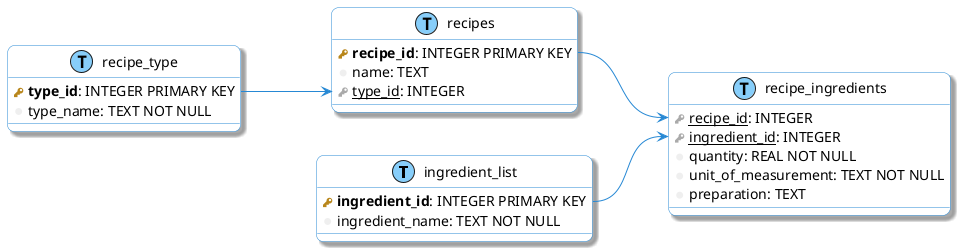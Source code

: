 @startuml

left to right direction
skinparam roundcorner 15
skinparam shadowing true
skinparam handwritten false
skinparam class {
    BackgroundColor white
    ArrowColor #2688d4
    BorderColor #2688d4
}

!define table(x) entity x << (T, LightSkyBlue) >>
!define primary_key(x) <b><color:#b8861b><&key></color> x</b>
!define foreign_key(x) <color:#aaaaaa><&key></color> <u>x</u>
!define column(x) <color:#efefef><&media-record></color> x
!define column_fk(x) <color:#efefef><&media-record></color> <u>x</u>

table( ingredient_list ) {
  primary_key( ingredient_id ): INTEGER PRIMARY KEY
  column( ingredient_name ): TEXT NOT NULL
}

table( recipe_ingredients ) {
  foreign_key( recipe_id ): INTEGER
  foreign_key( ingredient_id ): INTEGER
  column( quantity ): REAL NOT NULL
  column( unit_of_measurement ): TEXT NOT NULL
  column( preparation ): TEXT
}

table( recipe_type ) {
  primary_key( type_id ): INTEGER PRIMARY KEY
  column( type_name ): TEXT NOT NULL
}

table( recipes ) {
  primary_key( recipe_id ): INTEGER PRIMARY KEY
  column( name ): TEXT
  foreign_key( type_id ): INTEGER
}

ingredient_list::ingredient_id --> recipe_ingredients::ingredient_id
recipes::recipe_id --> recipe_ingredients::recipe_id
recipe_type::type_id --> recipes::type_id

@enduml